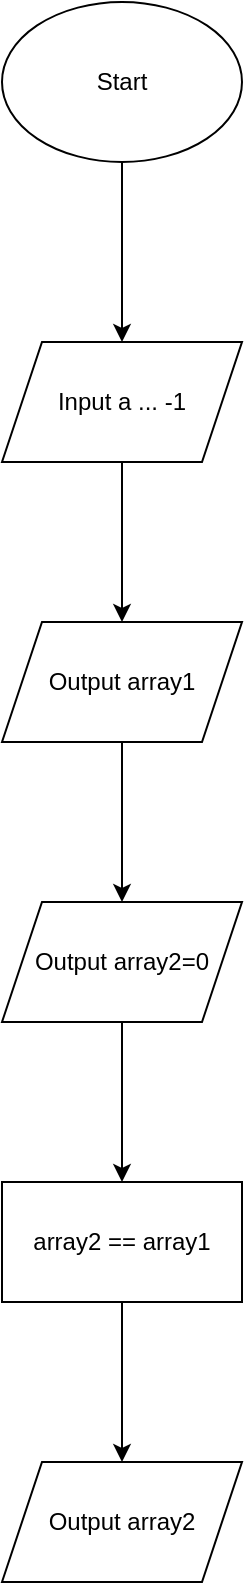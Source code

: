 <mxfile version="25.0.1">
  <diagram name="หน้า-1" id="X3N6KHx9l_gmjQS7k4IY">
    <mxGraphModel dx="1050" dy="530" grid="1" gridSize="10" guides="1" tooltips="1" connect="1" arrows="1" fold="1" page="1" pageScale="1" pageWidth="827" pageHeight="1169" math="0" shadow="0">
      <root>
        <mxCell id="0" />
        <mxCell id="1" parent="0" />
        <mxCell id="cDNTUSiYUr3s3rkNs15d-3" value="" style="edgeStyle=orthogonalEdgeStyle;rounded=0;orthogonalLoop=1;jettySize=auto;html=1;" edge="1" parent="1" source="cDNTUSiYUr3s3rkNs15d-1" target="cDNTUSiYUr3s3rkNs15d-2">
          <mxGeometry relative="1" as="geometry" />
        </mxCell>
        <mxCell id="cDNTUSiYUr3s3rkNs15d-1" value="Start" style="ellipse;whiteSpace=wrap;html=1;" vertex="1" parent="1">
          <mxGeometry x="354" y="10" width="120" height="80" as="geometry" />
        </mxCell>
        <mxCell id="cDNTUSiYUr3s3rkNs15d-5" value="" style="edgeStyle=orthogonalEdgeStyle;rounded=0;orthogonalLoop=1;jettySize=auto;html=1;" edge="1" parent="1" source="cDNTUSiYUr3s3rkNs15d-2" target="cDNTUSiYUr3s3rkNs15d-4">
          <mxGeometry relative="1" as="geometry" />
        </mxCell>
        <mxCell id="cDNTUSiYUr3s3rkNs15d-2" value="Input a ... -1" style="shape=parallelogram;perimeter=parallelogramPerimeter;whiteSpace=wrap;html=1;fixedSize=1;" vertex="1" parent="1">
          <mxGeometry x="354" y="180" width="120" height="60" as="geometry" />
        </mxCell>
        <mxCell id="cDNTUSiYUr3s3rkNs15d-12" value="" style="edgeStyle=orthogonalEdgeStyle;rounded=0;orthogonalLoop=1;jettySize=auto;html=1;" edge="1" parent="1" source="cDNTUSiYUr3s3rkNs15d-4" target="cDNTUSiYUr3s3rkNs15d-11">
          <mxGeometry relative="1" as="geometry" />
        </mxCell>
        <mxCell id="cDNTUSiYUr3s3rkNs15d-4" value="Output array1" style="shape=parallelogram;perimeter=parallelogramPerimeter;whiteSpace=wrap;html=1;fixedSize=1;" vertex="1" parent="1">
          <mxGeometry x="354" y="320" width="120" height="60" as="geometry" />
        </mxCell>
        <mxCell id="cDNTUSiYUr3s3rkNs15d-9" value="" style="edgeStyle=orthogonalEdgeStyle;rounded=0;orthogonalLoop=1;jettySize=auto;html=1;" edge="1" parent="1" source="cDNTUSiYUr3s3rkNs15d-6" target="cDNTUSiYUr3s3rkNs15d-8">
          <mxGeometry relative="1" as="geometry" />
        </mxCell>
        <mxCell id="cDNTUSiYUr3s3rkNs15d-6" value="array2 == array1" style="whiteSpace=wrap;html=1;" vertex="1" parent="1">
          <mxGeometry x="354" y="600" width="120" height="60" as="geometry" />
        </mxCell>
        <mxCell id="cDNTUSiYUr3s3rkNs15d-8" value="Output array2" style="shape=parallelogram;perimeter=parallelogramPerimeter;whiteSpace=wrap;html=1;fixedSize=1;" vertex="1" parent="1">
          <mxGeometry x="354" y="740" width="120" height="60" as="geometry" />
        </mxCell>
        <mxCell id="cDNTUSiYUr3s3rkNs15d-13" value="" style="edgeStyle=orthogonalEdgeStyle;rounded=0;orthogonalLoop=1;jettySize=auto;html=1;" edge="1" parent="1" source="cDNTUSiYUr3s3rkNs15d-11" target="cDNTUSiYUr3s3rkNs15d-6">
          <mxGeometry relative="1" as="geometry" />
        </mxCell>
        <mxCell id="cDNTUSiYUr3s3rkNs15d-11" value="Output array2=0" style="shape=parallelogram;perimeter=parallelogramPerimeter;whiteSpace=wrap;html=1;fixedSize=1;" vertex="1" parent="1">
          <mxGeometry x="354" y="460" width="120" height="60" as="geometry" />
        </mxCell>
      </root>
    </mxGraphModel>
  </diagram>
</mxfile>
